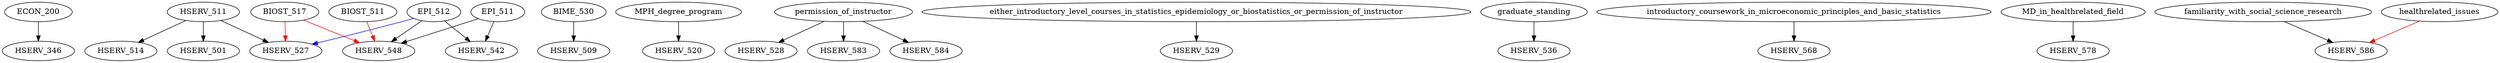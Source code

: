 digraph G {
    edge [color=black];
    ECON_200 -> HSERV_346;
    edge [color=black];
    HSERV_511 -> HSERV_501;
    edge [color=black];
    BIME_530 -> HSERV_509;
    edge [color=black];
    HSERV_511 -> HSERV_514;
    edge [color=black];
    MPH_degree_program -> HSERV_520;
    edge [color=black];
    HSERV_511 -> HSERV_527;
    edge [color=red];
    BIOST_517 -> HSERV_527;
    edge [color=blue];
    EPI_512 -> HSERV_527;
    edge [color=black];
    permission_of_instructor -> HSERV_528;
    edge [color=black];
    either_introductory_level_courses_in_statistics_epidemiology_or_biostatistics_or_permission_of_instructor -> HSERV_529;
    edge [color=black];
    graduate_standing -> HSERV_536;
    edge [color=black];
    EPI_511 -> HSERV_542;
    EPI_512 -> HSERV_542;
    edge [color=black];
    EPI_511 -> HSERV_548;
    EPI_512 -> HSERV_548;
    edge [color=red];
    BIOST_511 -> HSERV_548;
    BIOST_517 -> HSERV_548;
    edge [color=black];
    introductory_coursework_in_microeconomic_principles_and_basic_statistics -> HSERV_568;
    edge [color=black];
    MD_in_healthrelated_field -> HSERV_578;
    edge [color=black];
    permission_of_instructor -> HSERV_583;
    edge [color=black];
    permission_of_instructor -> HSERV_584;
    edge [color=black];
    familiarity_with_social_science_research -> HSERV_586;
    edge [color=red];
    healthrelated_issues -> HSERV_586;
}
